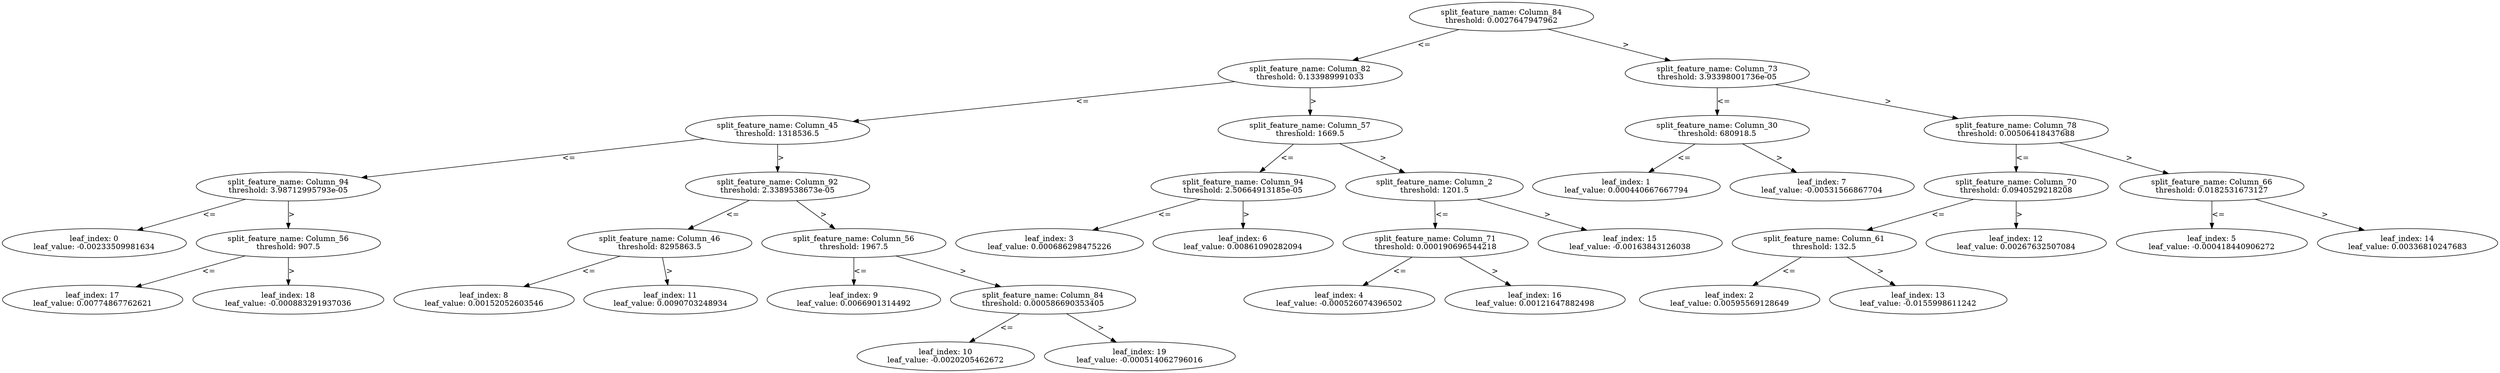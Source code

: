 digraph Tree70 {
	split0 [label="split_feature_name: Column_84\nthreshold: 0.0027647947962"]
	split2 [label="split_feature_name: Column_82\nthreshold: 0.133989991033"]
	split7 [label="split_feature_name: Column_45\nthreshold: 1318536.5"]
	split16 [label="split_feature_name: Column_94\nthreshold: 3.98712995793e-05"]
	leaf0 [label="leaf_index: 0\nleaf_value: -0.00233509981634"]
	split16 -> leaf0 [label="<="]
	split17 [label="split_feature_name: Column_56\nthreshold: 907.5"]
	leaf17 [label="leaf_index: 17\nleaf_value: 0.00774867762621"]
	split17 -> leaf17 [label="<="]
	leaf18 [label="leaf_index: 18\nleaf_value: -0.000883291937036"]
	split17 -> leaf18 [label=">"]
	split16 -> split17 [label=">"]
	split7 -> split16 [label="<="]
	split8 [label="split_feature_name: Column_92\nthreshold: 2.3389538673e-05"]
	split10 [label="split_feature_name: Column_46\nthreshold: 8295863.5"]
	leaf8 [label="leaf_index: 8\nleaf_value: 0.00152052603546"]
	split10 -> leaf8 [label="<="]
	leaf11 [label="leaf_index: 11\nleaf_value: 0.0090703248934"]
	split10 -> leaf11 [label=">"]
	split8 -> split10 [label="<="]
	split9 [label="split_feature_name: Column_56\nthreshold: 1967.5"]
	leaf9 [label="leaf_index: 9\nleaf_value: 0.0066901314492"]
	split9 -> leaf9 [label="<="]
	split18 [label="split_feature_name: Column_84\nthreshold: 0.000586690353405"]
	leaf10 [label="leaf_index: 10\nleaf_value: -0.0020205462672"]
	split18 -> leaf10 [label="<="]
	leaf19 [label="leaf_index: 19\nleaf_value: -0.000514062796016"]
	split18 -> leaf19 [label=">"]
	split9 -> split18 [label=">"]
	split8 -> split9 [label=">"]
	split7 -> split8 [label=">"]
	split2 -> split7 [label="<="]
	split3 [label="split_feature_name: Column_57\nthreshold: 1669.5"]
	split5 [label="split_feature_name: Column_94\nthreshold: 2.50664913185e-05"]
	leaf3 [label="leaf_index: 3\nleaf_value: 0.000686298475226"]
	split5 -> leaf3 [label="<="]
	leaf6 [label="leaf_index: 6\nleaf_value: 0.00861090282094"]
	split5 -> leaf6 [label=">"]
	split3 -> split5 [label="<="]
	split14 [label="split_feature_name: Column_2\nthreshold: 1201.5"]
	split15 [label="split_feature_name: Column_71\nthreshold: 0.000190696544218"]
	leaf4 [label="leaf_index: 4\nleaf_value: -0.000526074396502"]
	split15 -> leaf4 [label="<="]
	leaf16 [label="leaf_index: 16\nleaf_value: 0.00121647882498"]
	split15 -> leaf16 [label=">"]
	split14 -> split15 [label="<="]
	leaf15 [label="leaf_index: 15\nleaf_value: -0.00163843126038"]
	split14 -> leaf15 [label=">"]
	split3 -> split14 [label=">"]
	split2 -> split3 [label=">"]
	split0 -> split2 [label="<="]
	split1 [label="split_feature_name: Column_73\nthreshold: 3.93398001736e-05"]
	split6 [label="split_feature_name: Column_30\nthreshold: 680918.5"]
	leaf1 [label="leaf_index: 1\nleaf_value: 0.000440667667794"]
	split6 -> leaf1 [label="<="]
	leaf7 [label="leaf_index: 7\nleaf_value: -0.00531566867704"]
	split6 -> leaf7 [label=">"]
	split1 -> split6 [label="<="]
	split4 [label="split_feature_name: Column_78\nthreshold: 0.00506418437688"]
	split11 [label="split_feature_name: Column_70\nthreshold: 0.0940529218208"]
	split12 [label="split_feature_name: Column_61\nthreshold: 132.5"]
	leaf2 [label="leaf_index: 2\nleaf_value: 0.00595569128649"]
	split12 -> leaf2 [label="<="]
	leaf13 [label="leaf_index: 13\nleaf_value: -0.0155998611242"]
	split12 -> leaf13 [label=">"]
	split11 -> split12 [label="<="]
	leaf12 [label="leaf_index: 12\nleaf_value: 0.00267632507084"]
	split11 -> leaf12 [label=">"]
	split4 -> split11 [label="<="]
	split13 [label="split_feature_name: Column_66\nthreshold: 0.0182531673127"]
	leaf5 [label="leaf_index: 5\nleaf_value: -0.000418440906272"]
	split13 -> leaf5 [label="<="]
	leaf14 [label="leaf_index: 14\nleaf_value: 0.00336810247683"]
	split13 -> leaf14 [label=">"]
	split4 -> split13 [label=">"]
	split1 -> split4 [label=">"]
	split0 -> split1 [label=">"]
}

